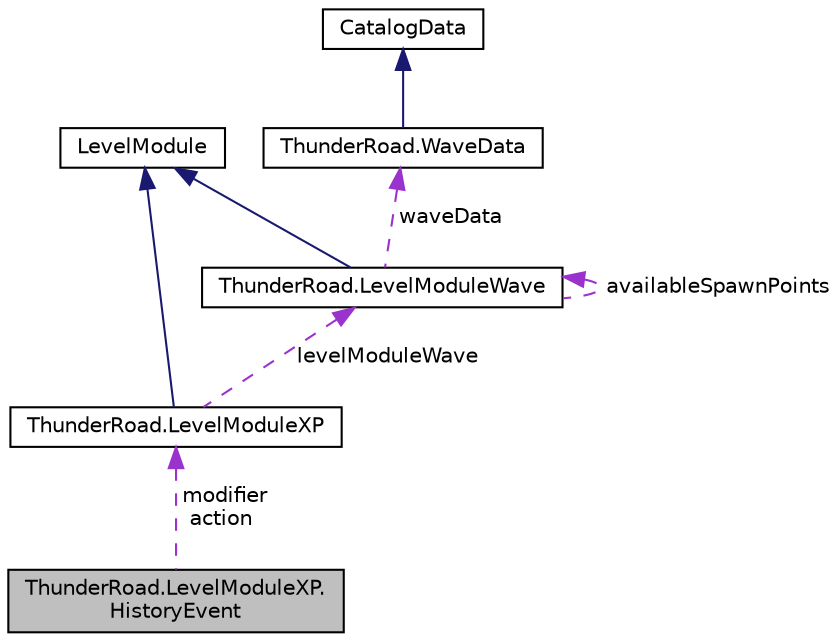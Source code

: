 digraph "ThunderRoad.LevelModuleXP.HistoryEvent"
{
 // LATEX_PDF_SIZE
  edge [fontname="Helvetica",fontsize="10",labelfontname="Helvetica",labelfontsize="10"];
  node [fontname="Helvetica",fontsize="10",shape=record];
  Node1 [label="ThunderRoad.LevelModuleXP.\lHistoryEvent",height=0.2,width=0.4,color="black", fillcolor="grey75", style="filled", fontcolor="black",tooltip="Class HistoryEvent."];
  Node2 -> Node1 [dir="back",color="darkorchid3",fontsize="10",style="dashed",label=" modifier\naction" ,fontname="Helvetica"];
  Node2 [label="ThunderRoad.LevelModuleXP",height=0.2,width=0.4,color="black", fillcolor="white", style="filled",URL="$class_thunder_road_1_1_level_module_x_p.html",tooltip="Class LevelModuleXP. Implements the ThunderRoad.LevelModule"];
  Node3 -> Node2 [dir="back",color="midnightblue",fontsize="10",style="solid",fontname="Helvetica"];
  Node3 [label="LevelModule",height=0.2,width=0.4,color="black", fillcolor="white", style="filled",URL="$class_thunder_road_1_1_level_module.html",tooltip="Class LevelModule."];
  Node4 -> Node2 [dir="back",color="darkorchid3",fontsize="10",style="dashed",label=" levelModuleWave" ,fontname="Helvetica"];
  Node4 [label="ThunderRoad.LevelModuleWave",height=0.2,width=0.4,color="black", fillcolor="white", style="filled",URL="$class_thunder_road_1_1_level_module_wave.html",tooltip="Class LevelModuleWave. Implements the ThunderRoad.LevelModule"];
  Node3 -> Node4 [dir="back",color="midnightblue",fontsize="10",style="solid",fontname="Helvetica"];
  Node4 -> Node4 [dir="back",color="darkorchid3",fontsize="10",style="dashed",label=" availableSpawnPoints" ,fontname="Helvetica"];
  Node5 -> Node4 [dir="back",color="darkorchid3",fontsize="10",style="dashed",label=" waveData" ,fontname="Helvetica"];
  Node5 [label="ThunderRoad.WaveData",height=0.2,width=0.4,color="black", fillcolor="white", style="filled",URL="$class_thunder_road_1_1_wave_data.html",tooltip="Class WaveData. Implements the ThunderRoad.CatalogData"];
  Node6 -> Node5 [dir="back",color="midnightblue",fontsize="10",style="solid",fontname="Helvetica"];
  Node6 [label="CatalogData",height=0.2,width=0.4,color="black", fillcolor="white", style="filled",URL="$class_thunder_road_1_1_catalog_data.html",tooltip="Class CatalogData."];
}

